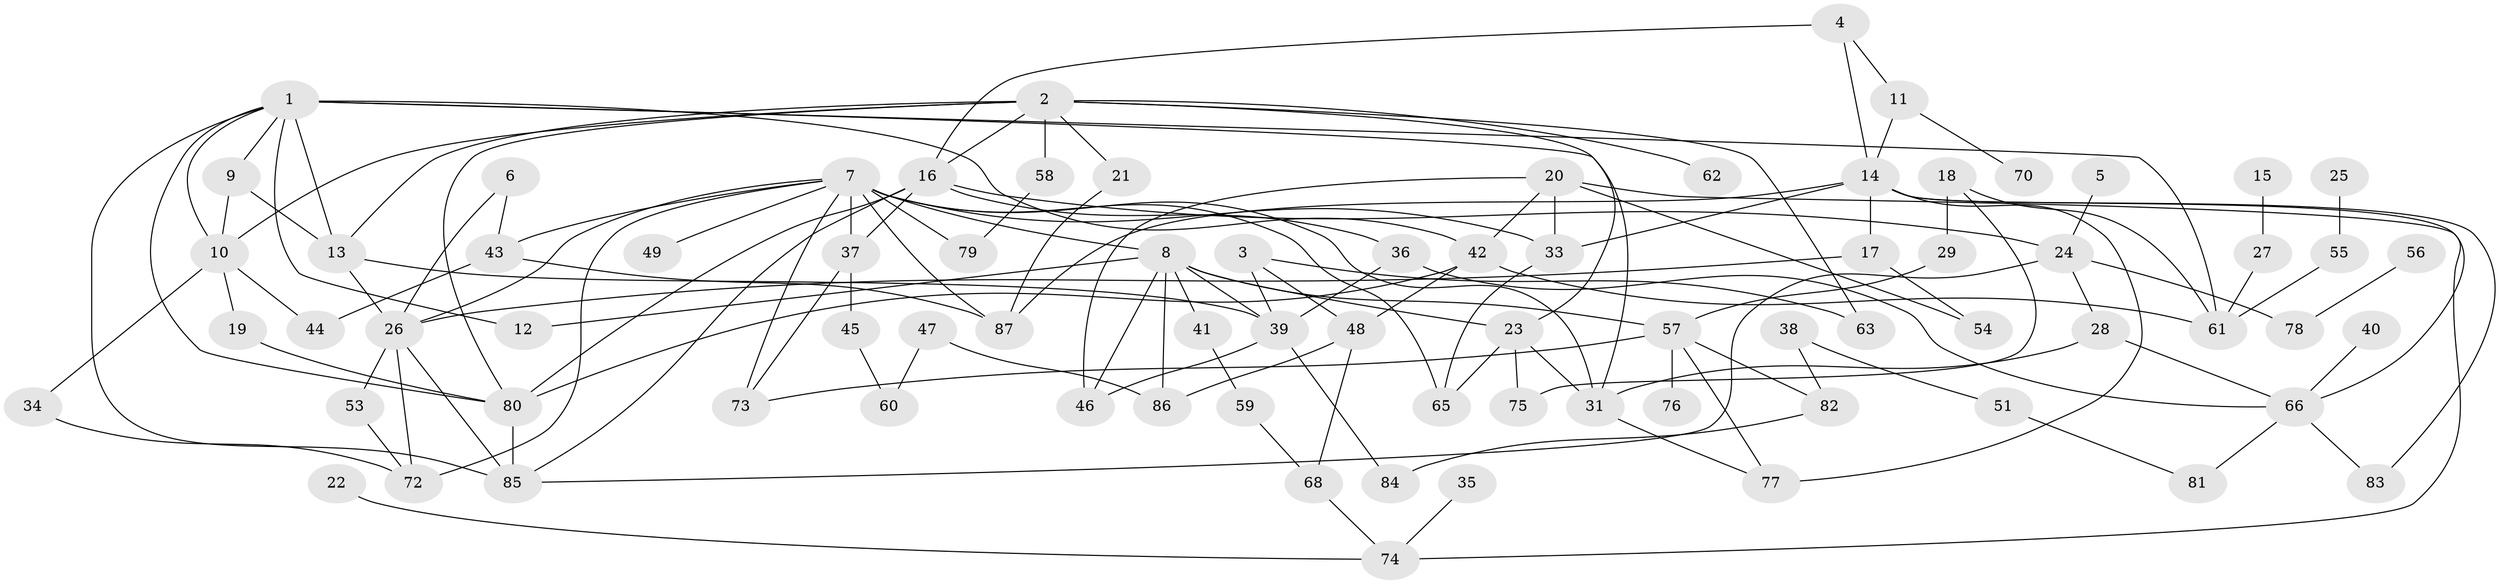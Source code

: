 // original degree distribution, {5: 0.13821138211382114, 2: 0.3089430894308943, 3: 0.2032520325203252, 1: 0.13821138211382114, 8: 0.024390243902439025, 4: 0.08943089430894309, 7: 0.008130081300813009, 0: 0.06504065040650407, 6: 0.024390243902439025}
// Generated by graph-tools (version 1.1) at 2025/48/03/04/25 22:48:01]
// undirected, 79 vertices, 133 edges
graph export_dot {
  node [color=gray90,style=filled];
  1;
  2;
  3;
  4;
  5;
  6;
  7;
  8;
  9;
  10;
  11;
  12;
  13;
  14;
  15;
  16;
  17;
  18;
  19;
  20;
  21;
  22;
  23;
  24;
  25;
  26;
  27;
  28;
  29;
  31;
  33;
  34;
  35;
  36;
  37;
  38;
  39;
  40;
  41;
  42;
  43;
  44;
  45;
  46;
  47;
  48;
  49;
  51;
  53;
  54;
  55;
  56;
  57;
  58;
  59;
  60;
  61;
  62;
  63;
  65;
  66;
  68;
  70;
  72;
  73;
  74;
  75;
  76;
  77;
  78;
  79;
  80;
  81;
  82;
  83;
  84;
  85;
  86;
  87;
  1 -- 9 [weight=1.0];
  1 -- 10 [weight=1.0];
  1 -- 12 [weight=1.0];
  1 -- 13 [weight=1.0];
  1 -- 31 [weight=1.0];
  1 -- 42 [weight=1.0];
  1 -- 61 [weight=1.0];
  1 -- 80 [weight=1.0];
  1 -- 85 [weight=1.0];
  2 -- 10 [weight=1.0];
  2 -- 13 [weight=1.0];
  2 -- 16 [weight=1.0];
  2 -- 21 [weight=1.0];
  2 -- 23 [weight=1.0];
  2 -- 58 [weight=1.0];
  2 -- 62 [weight=1.0];
  2 -- 63 [weight=1.0];
  2 -- 80 [weight=1.0];
  3 -- 39 [weight=1.0];
  3 -- 48 [weight=1.0];
  3 -- 63 [weight=1.0];
  4 -- 11 [weight=1.0];
  4 -- 14 [weight=1.0];
  4 -- 16 [weight=1.0];
  5 -- 24 [weight=1.0];
  6 -- 26 [weight=1.0];
  6 -- 43 [weight=1.0];
  7 -- 8 [weight=1.0];
  7 -- 26 [weight=1.0];
  7 -- 31 [weight=1.0];
  7 -- 33 [weight=1.0];
  7 -- 37 [weight=1.0];
  7 -- 43 [weight=1.0];
  7 -- 49 [weight=1.0];
  7 -- 65 [weight=1.0];
  7 -- 72 [weight=1.0];
  7 -- 73 [weight=2.0];
  7 -- 79 [weight=1.0];
  7 -- 87 [weight=2.0];
  8 -- 12 [weight=1.0];
  8 -- 23 [weight=1.0];
  8 -- 39 [weight=1.0];
  8 -- 41 [weight=1.0];
  8 -- 46 [weight=1.0];
  8 -- 57 [weight=1.0];
  8 -- 86 [weight=1.0];
  9 -- 10 [weight=1.0];
  9 -- 13 [weight=1.0];
  10 -- 19 [weight=1.0];
  10 -- 34 [weight=1.0];
  10 -- 44 [weight=1.0];
  11 -- 14 [weight=1.0];
  11 -- 70 [weight=1.0];
  13 -- 26 [weight=1.0];
  13 -- 39 [weight=1.0];
  14 -- 17 [weight=1.0];
  14 -- 33 [weight=1.0];
  14 -- 66 [weight=1.0];
  14 -- 77 [weight=1.0];
  14 -- 83 [weight=1.0];
  14 -- 87 [weight=1.0];
  15 -- 27 [weight=1.0];
  16 -- 24 [weight=1.0];
  16 -- 36 [weight=2.0];
  16 -- 37 [weight=1.0];
  16 -- 80 [weight=1.0];
  16 -- 85 [weight=1.0];
  17 -- 26 [weight=1.0];
  17 -- 54 [weight=1.0];
  18 -- 29 [weight=1.0];
  18 -- 61 [weight=1.0];
  18 -- 75 [weight=1.0];
  19 -- 80 [weight=1.0];
  20 -- 33 [weight=1.0];
  20 -- 42 [weight=1.0];
  20 -- 46 [weight=1.0];
  20 -- 54 [weight=1.0];
  20 -- 74 [weight=1.0];
  21 -- 87 [weight=1.0];
  22 -- 74 [weight=1.0];
  23 -- 31 [weight=1.0];
  23 -- 65 [weight=1.0];
  23 -- 75 [weight=1.0];
  24 -- 28 [weight=1.0];
  24 -- 78 [weight=1.0];
  24 -- 85 [weight=1.0];
  25 -- 55 [weight=1.0];
  26 -- 53 [weight=1.0];
  26 -- 72 [weight=1.0];
  26 -- 85 [weight=1.0];
  27 -- 61 [weight=1.0];
  28 -- 31 [weight=1.0];
  28 -- 66 [weight=1.0];
  29 -- 57 [weight=1.0];
  31 -- 77 [weight=1.0];
  33 -- 65 [weight=1.0];
  34 -- 72 [weight=1.0];
  35 -- 74 [weight=1.0];
  36 -- 39 [weight=1.0];
  36 -- 66 [weight=1.0];
  37 -- 45 [weight=1.0];
  37 -- 73 [weight=1.0];
  38 -- 51 [weight=1.0];
  38 -- 82 [weight=1.0];
  39 -- 46 [weight=1.0];
  39 -- 84 [weight=1.0];
  40 -- 66 [weight=1.0];
  41 -- 59 [weight=1.0];
  42 -- 48 [weight=1.0];
  42 -- 61 [weight=1.0];
  42 -- 80 [weight=1.0];
  43 -- 44 [weight=1.0];
  43 -- 87 [weight=1.0];
  45 -- 60 [weight=1.0];
  47 -- 60 [weight=1.0];
  47 -- 86 [weight=1.0];
  48 -- 68 [weight=1.0];
  48 -- 86 [weight=1.0];
  51 -- 81 [weight=1.0];
  53 -- 72 [weight=1.0];
  55 -- 61 [weight=1.0];
  56 -- 78 [weight=1.0];
  57 -- 73 [weight=1.0];
  57 -- 76 [weight=1.0];
  57 -- 77 [weight=1.0];
  57 -- 82 [weight=1.0];
  58 -- 79 [weight=1.0];
  59 -- 68 [weight=1.0];
  66 -- 81 [weight=1.0];
  66 -- 83 [weight=1.0];
  68 -- 74 [weight=1.0];
  80 -- 85 [weight=1.0];
  82 -- 84 [weight=1.0];
}
